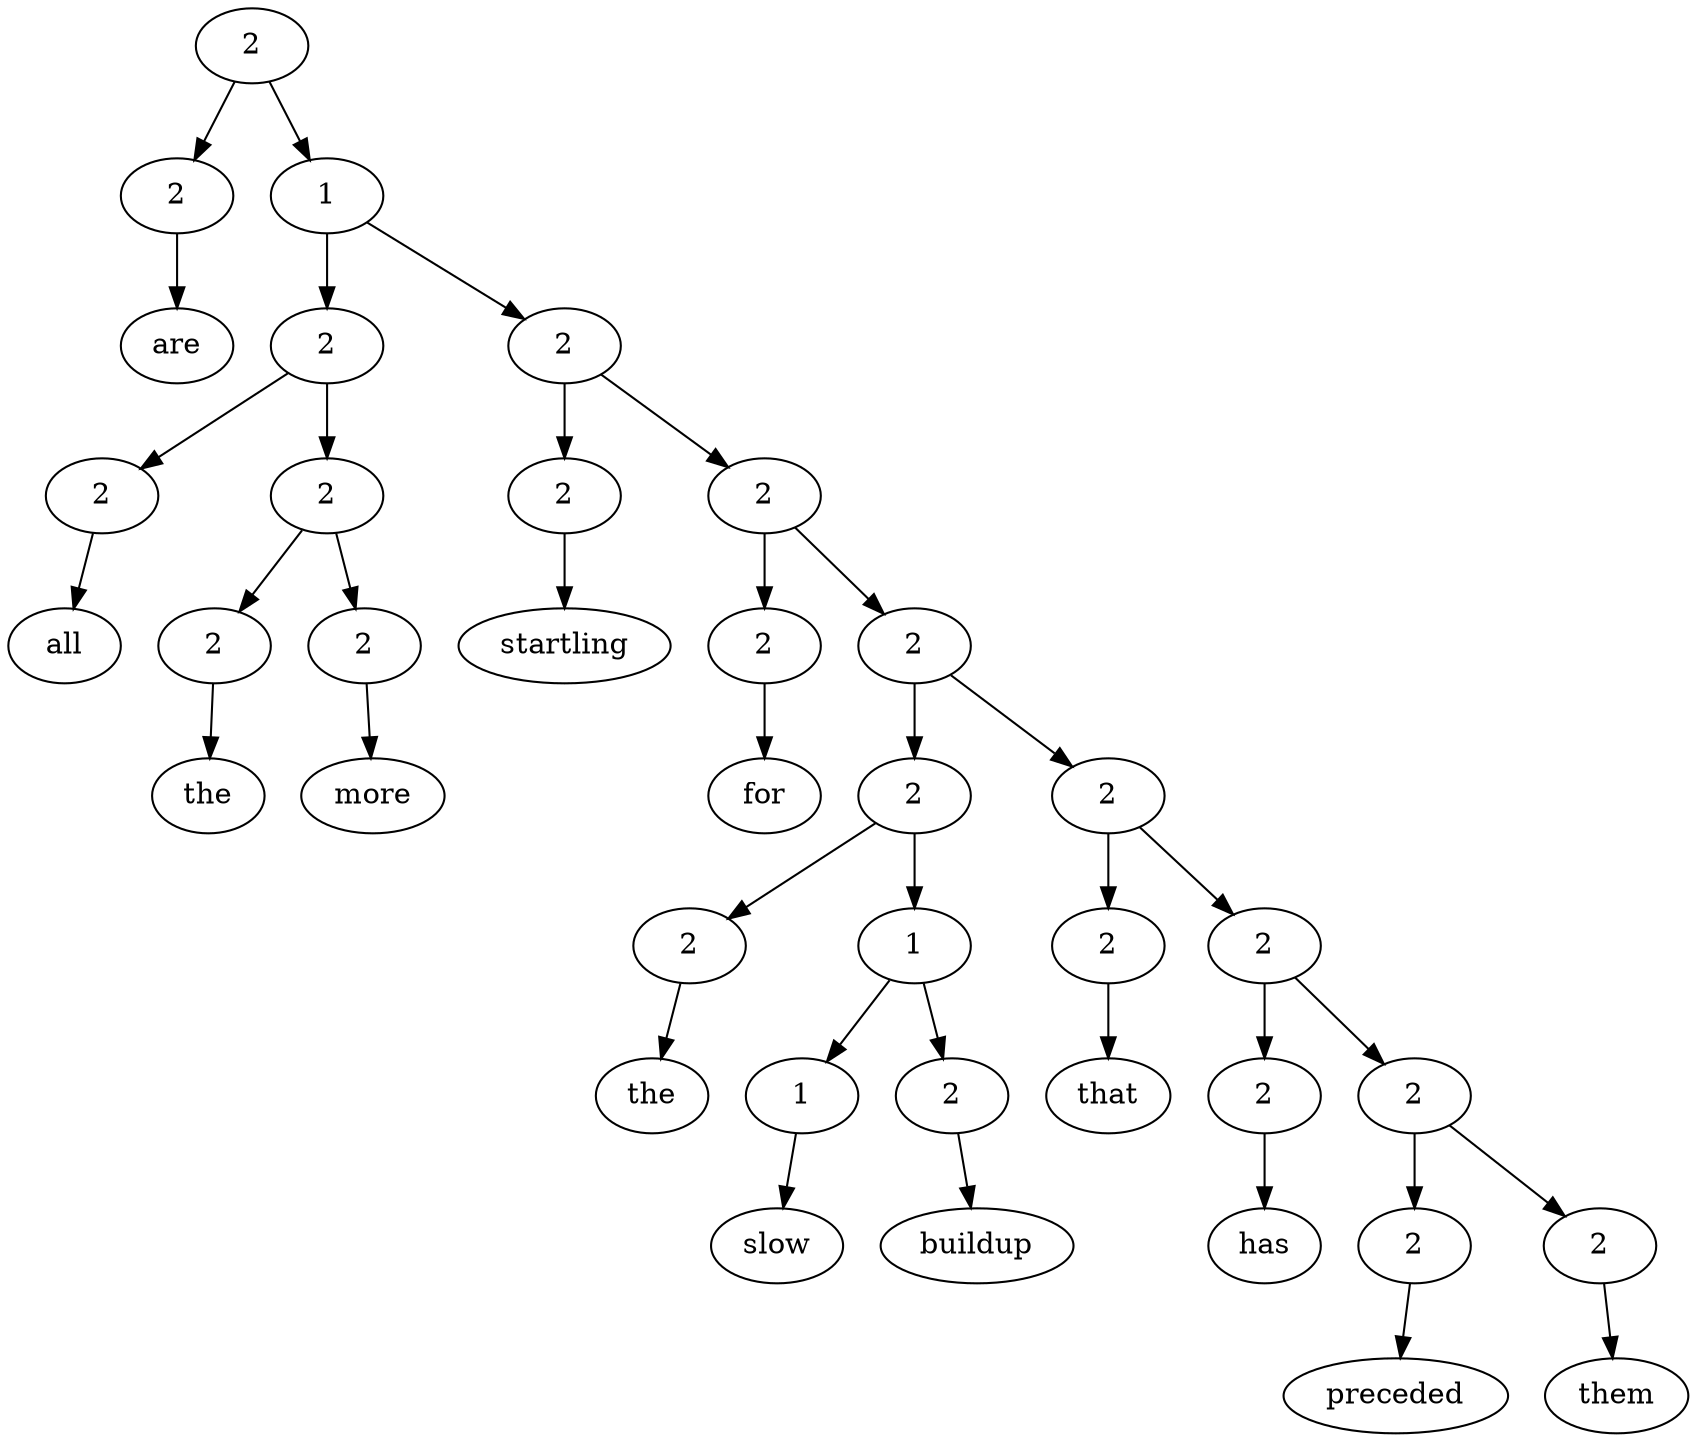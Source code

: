 digraph G{Node0 [label="2"]
Node0 -> Node1
Node0 -> Node3
Node1 [label="2"]
Node1 -> Node2
Node3 [label="1"]
Node3 -> Node4
Node3 -> Node12
Node2 [label="are"]
Node4 [label="2"]
Node4 -> Node5
Node4 -> Node7
Node12 [label="2"]
Node12 -> Node13
Node12 -> Node15
Node5 [label="2"]
Node5 -> Node6
Node7 [label="2"]
Node7 -> Node8
Node7 -> Node10
Node13 [label="2"]
Node13 -> Node14
Node15 [label="2"]
Node15 -> Node16
Node15 -> Node18
Node6 [label="all"]
Node8 [label="2"]
Node8 -> Node9
Node10 [label="2"]
Node10 -> Node11
Node14 [label="startling"]
Node16 [label="2"]
Node16 -> Node17
Node18 [label="2"]
Node18 -> Node19
Node18 -> Node27
Node9 [label="the"]
Node11 [label="more"]
Node17 [label="for"]
Node19 [label="2"]
Node19 -> Node20
Node19 -> Node22
Node27 [label="2"]
Node27 -> Node28
Node27 -> Node30
Node20 [label="2"]
Node20 -> Node21
Node22 [label="1"]
Node22 -> Node23
Node22 -> Node25
Node28 [label="2"]
Node28 -> Node29
Node30 [label="2"]
Node30 -> Node31
Node30 -> Node33
Node21 [label="the"]
Node23 [label="1"]
Node23 -> Node24
Node25 [label="2"]
Node25 -> Node26
Node29 [label="that"]
Node31 [label="2"]
Node31 -> Node32
Node33 [label="2"]
Node33 -> Node34
Node33 -> Node36
Node24 [label="slow"]
Node26 [label="buildup"]
Node32 [label="has"]
Node34 [label="2"]
Node34 -> Node35
Node36 [label="2"]
Node36 -> Node37
Node35 [label="preceded"]
Node37 [label="them"]
}
